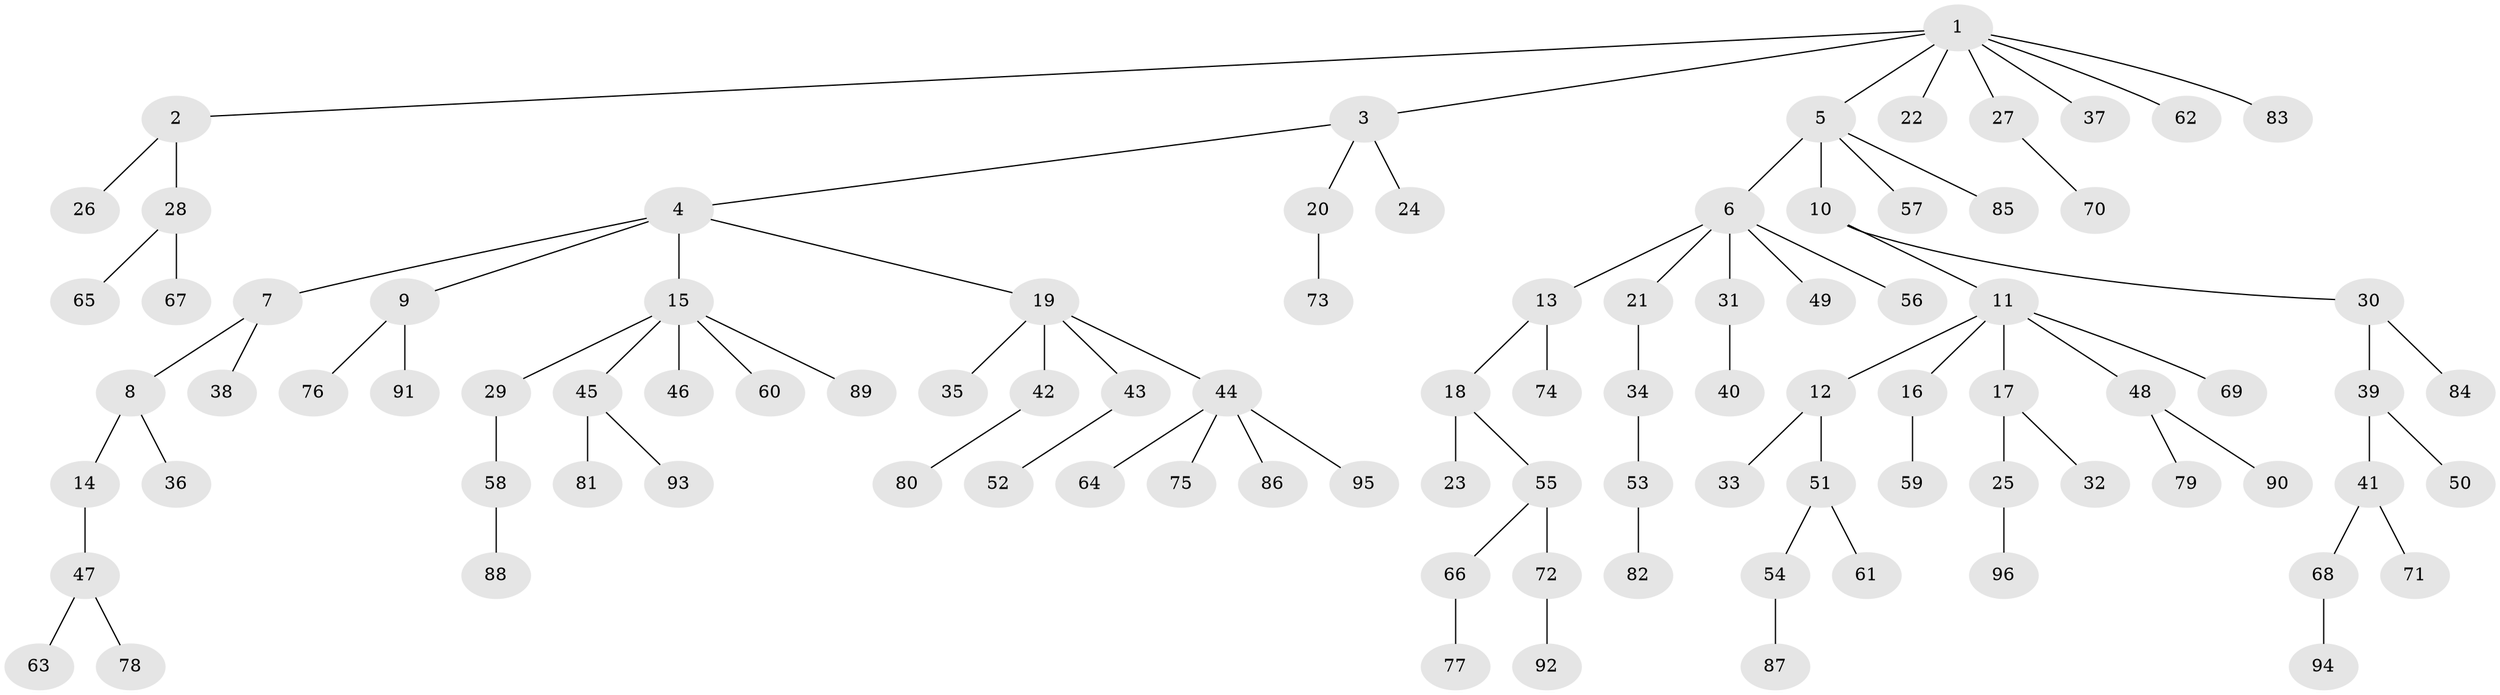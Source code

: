 // Generated by graph-tools (version 1.1) at 2025/36/03/09/25 02:36:28]
// undirected, 96 vertices, 95 edges
graph export_dot {
graph [start="1"]
  node [color=gray90,style=filled];
  1;
  2;
  3;
  4;
  5;
  6;
  7;
  8;
  9;
  10;
  11;
  12;
  13;
  14;
  15;
  16;
  17;
  18;
  19;
  20;
  21;
  22;
  23;
  24;
  25;
  26;
  27;
  28;
  29;
  30;
  31;
  32;
  33;
  34;
  35;
  36;
  37;
  38;
  39;
  40;
  41;
  42;
  43;
  44;
  45;
  46;
  47;
  48;
  49;
  50;
  51;
  52;
  53;
  54;
  55;
  56;
  57;
  58;
  59;
  60;
  61;
  62;
  63;
  64;
  65;
  66;
  67;
  68;
  69;
  70;
  71;
  72;
  73;
  74;
  75;
  76;
  77;
  78;
  79;
  80;
  81;
  82;
  83;
  84;
  85;
  86;
  87;
  88;
  89;
  90;
  91;
  92;
  93;
  94;
  95;
  96;
  1 -- 2;
  1 -- 3;
  1 -- 5;
  1 -- 22;
  1 -- 27;
  1 -- 37;
  1 -- 62;
  1 -- 83;
  2 -- 26;
  2 -- 28;
  3 -- 4;
  3 -- 20;
  3 -- 24;
  4 -- 7;
  4 -- 9;
  4 -- 15;
  4 -- 19;
  5 -- 6;
  5 -- 10;
  5 -- 57;
  5 -- 85;
  6 -- 13;
  6 -- 21;
  6 -- 31;
  6 -- 49;
  6 -- 56;
  7 -- 8;
  7 -- 38;
  8 -- 14;
  8 -- 36;
  9 -- 76;
  9 -- 91;
  10 -- 11;
  10 -- 30;
  11 -- 12;
  11 -- 16;
  11 -- 17;
  11 -- 48;
  11 -- 69;
  12 -- 33;
  12 -- 51;
  13 -- 18;
  13 -- 74;
  14 -- 47;
  15 -- 29;
  15 -- 45;
  15 -- 46;
  15 -- 60;
  15 -- 89;
  16 -- 59;
  17 -- 25;
  17 -- 32;
  18 -- 23;
  18 -- 55;
  19 -- 35;
  19 -- 42;
  19 -- 43;
  19 -- 44;
  20 -- 73;
  21 -- 34;
  25 -- 96;
  27 -- 70;
  28 -- 65;
  28 -- 67;
  29 -- 58;
  30 -- 39;
  30 -- 84;
  31 -- 40;
  34 -- 53;
  39 -- 41;
  39 -- 50;
  41 -- 68;
  41 -- 71;
  42 -- 80;
  43 -- 52;
  44 -- 64;
  44 -- 75;
  44 -- 86;
  44 -- 95;
  45 -- 81;
  45 -- 93;
  47 -- 63;
  47 -- 78;
  48 -- 79;
  48 -- 90;
  51 -- 54;
  51 -- 61;
  53 -- 82;
  54 -- 87;
  55 -- 66;
  55 -- 72;
  58 -- 88;
  66 -- 77;
  68 -- 94;
  72 -- 92;
}
